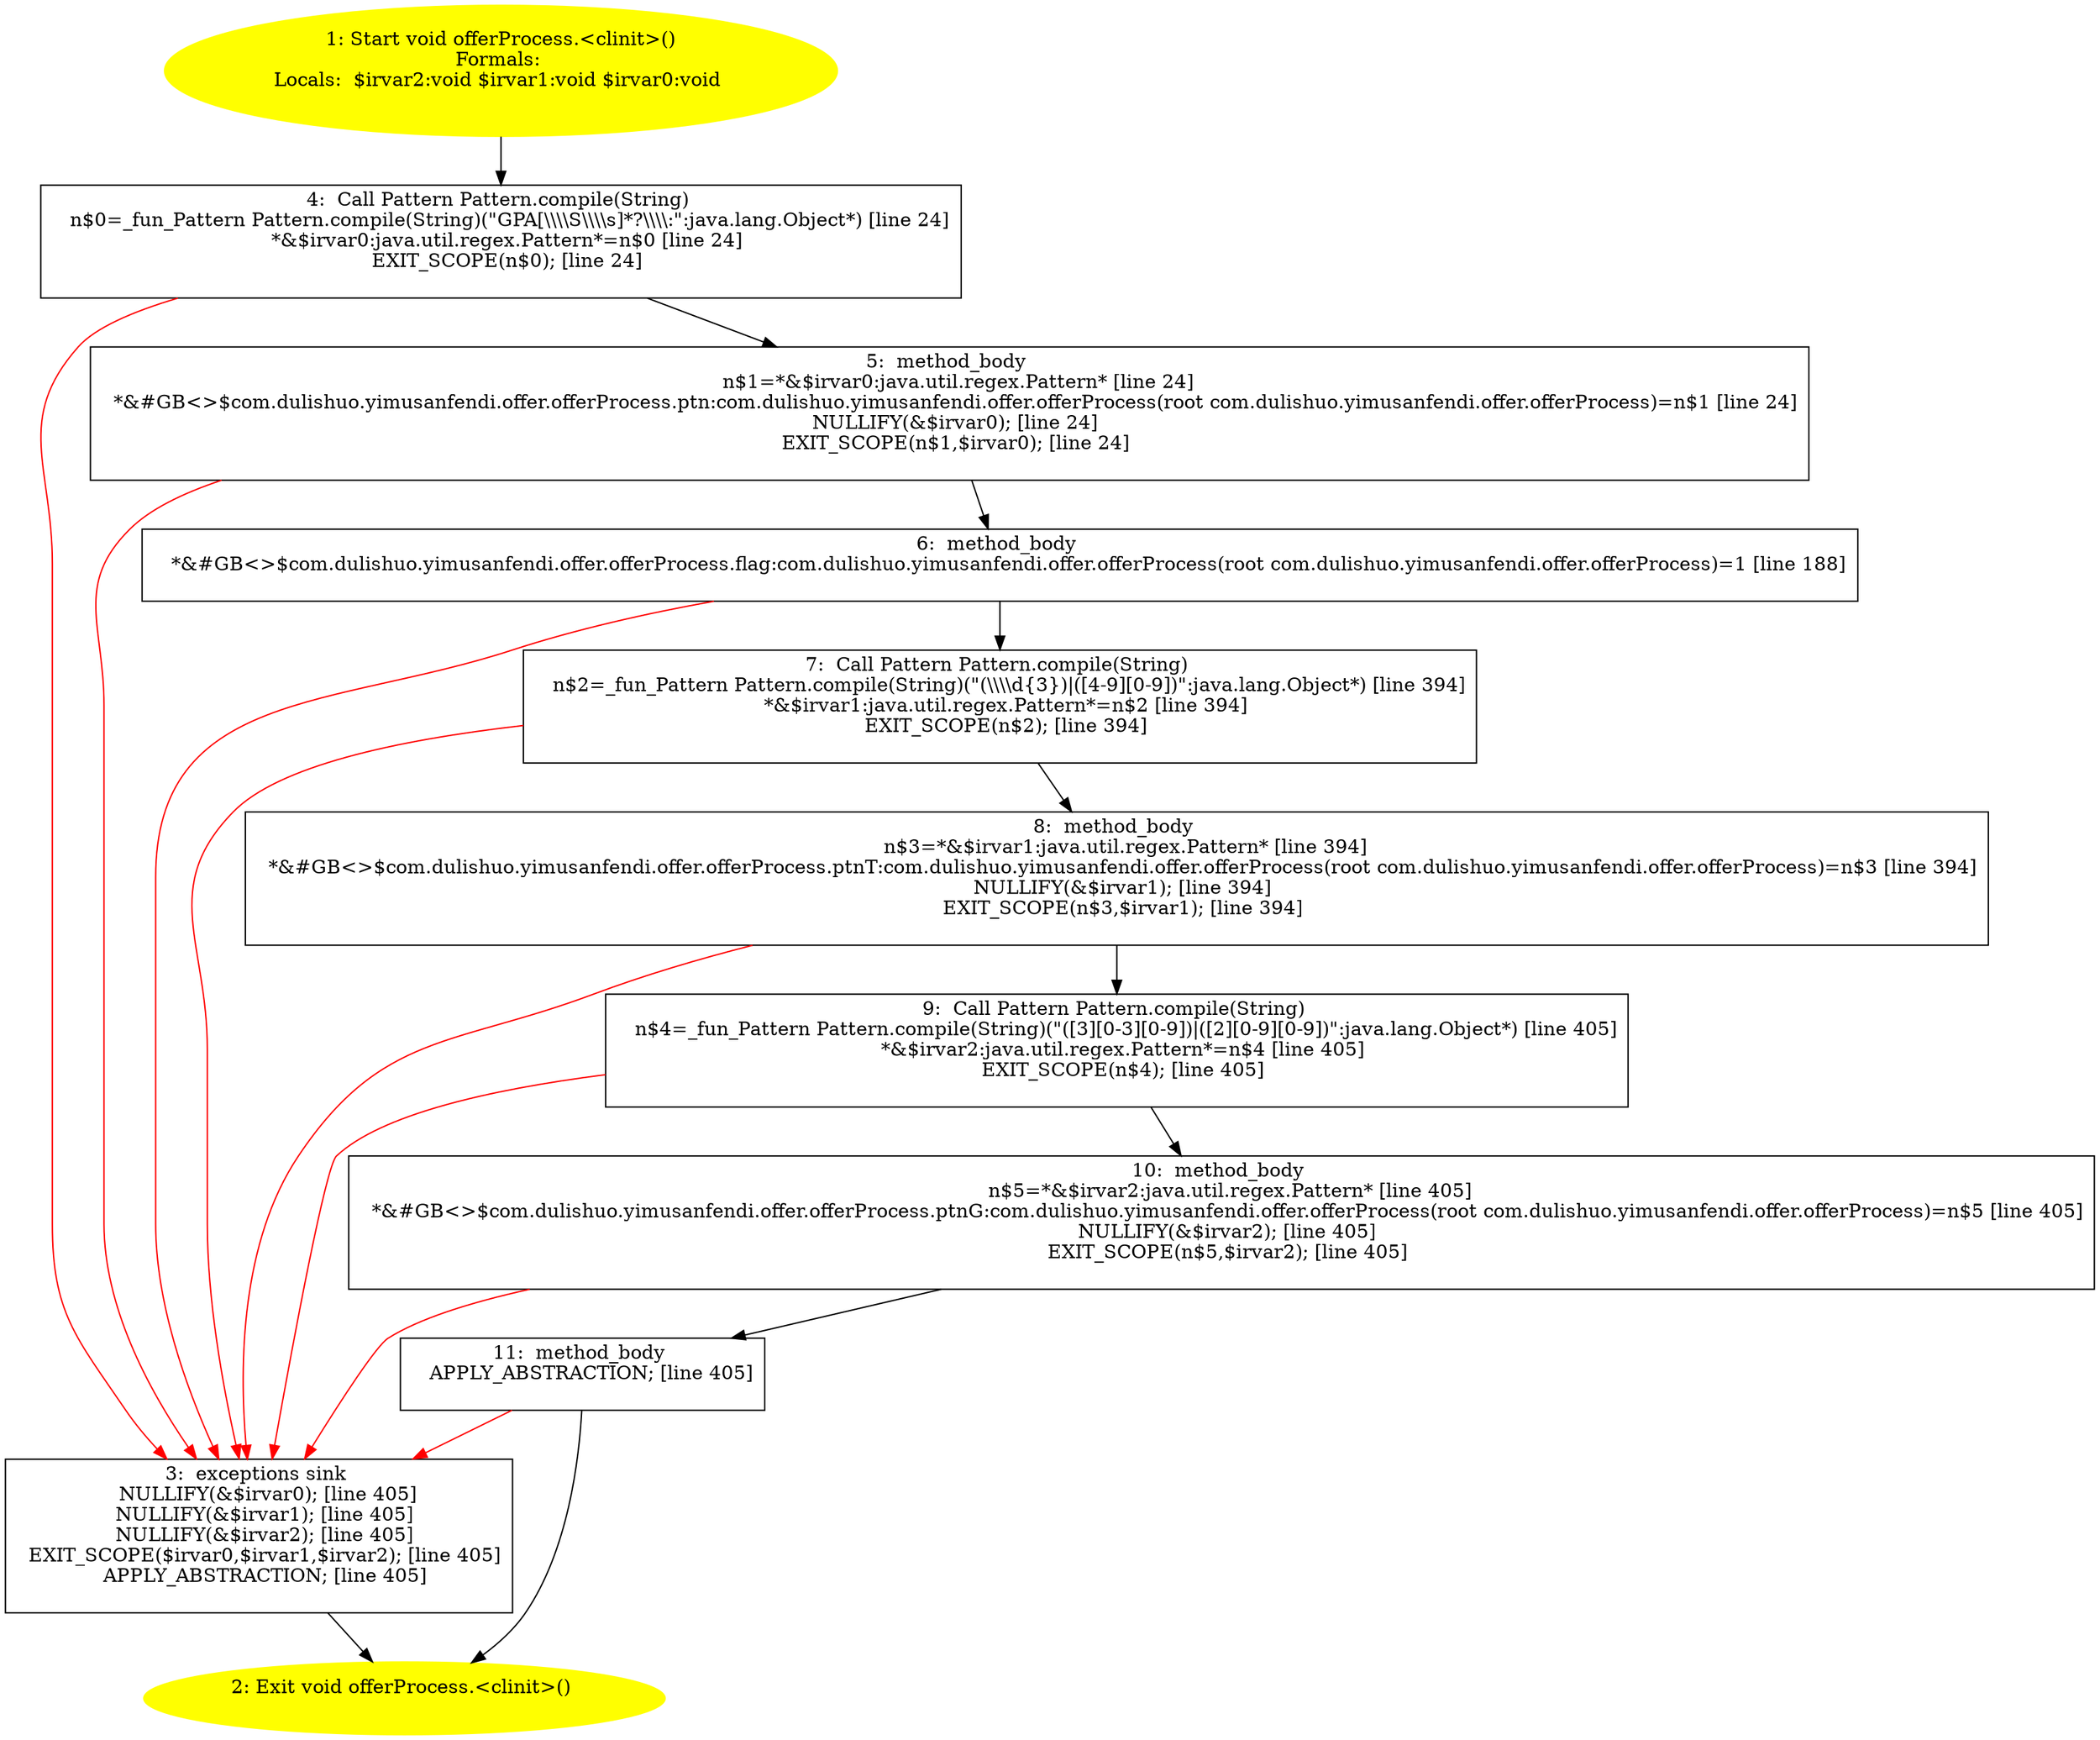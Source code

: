 /* @generated */
digraph cfg {
"com.dulishuo.yimusanfendi.offer.offerProcess.<clinit>():void.c4bd20cc919c123a780730fe32f4e250_1" [label="1: Start void offerProcess.<clinit>()\nFormals: \nLocals:  $irvar2:void $irvar1:void $irvar0:void \n  " color=yellow style=filled]
	

	 "com.dulishuo.yimusanfendi.offer.offerProcess.<clinit>():void.c4bd20cc919c123a780730fe32f4e250_1" -> "com.dulishuo.yimusanfendi.offer.offerProcess.<clinit>():void.c4bd20cc919c123a780730fe32f4e250_4" ;
"com.dulishuo.yimusanfendi.offer.offerProcess.<clinit>():void.c4bd20cc919c123a780730fe32f4e250_2" [label="2: Exit void offerProcess.<clinit>() \n  " color=yellow style=filled]
	

"com.dulishuo.yimusanfendi.offer.offerProcess.<clinit>():void.c4bd20cc919c123a780730fe32f4e250_3" [label="3:  exceptions sink \n   NULLIFY(&$irvar0); [line 405]\n  NULLIFY(&$irvar1); [line 405]\n  NULLIFY(&$irvar2); [line 405]\n  EXIT_SCOPE($irvar0,$irvar1,$irvar2); [line 405]\n  APPLY_ABSTRACTION; [line 405]\n " shape="box"]
	

	 "com.dulishuo.yimusanfendi.offer.offerProcess.<clinit>():void.c4bd20cc919c123a780730fe32f4e250_3" -> "com.dulishuo.yimusanfendi.offer.offerProcess.<clinit>():void.c4bd20cc919c123a780730fe32f4e250_2" ;
"com.dulishuo.yimusanfendi.offer.offerProcess.<clinit>():void.c4bd20cc919c123a780730fe32f4e250_4" [label="4:  Call Pattern Pattern.compile(String) \n   n$0=_fun_Pattern Pattern.compile(String)(\"GPA[\\\\\\\\S\\\\\\\\s]*?\\\\\\\\:\":java.lang.Object*) [line 24]\n  *&$irvar0:java.util.regex.Pattern*=n$0 [line 24]\n  EXIT_SCOPE(n$0); [line 24]\n " shape="box"]
	

	 "com.dulishuo.yimusanfendi.offer.offerProcess.<clinit>():void.c4bd20cc919c123a780730fe32f4e250_4" -> "com.dulishuo.yimusanfendi.offer.offerProcess.<clinit>():void.c4bd20cc919c123a780730fe32f4e250_5" ;
	 "com.dulishuo.yimusanfendi.offer.offerProcess.<clinit>():void.c4bd20cc919c123a780730fe32f4e250_4" -> "com.dulishuo.yimusanfendi.offer.offerProcess.<clinit>():void.c4bd20cc919c123a780730fe32f4e250_3" [color="red" ];
"com.dulishuo.yimusanfendi.offer.offerProcess.<clinit>():void.c4bd20cc919c123a780730fe32f4e250_5" [label="5:  method_body \n   n$1=*&$irvar0:java.util.regex.Pattern* [line 24]\n  *&#GB<>$com.dulishuo.yimusanfendi.offer.offerProcess.ptn:com.dulishuo.yimusanfendi.offer.offerProcess(root com.dulishuo.yimusanfendi.offer.offerProcess)=n$1 [line 24]\n  NULLIFY(&$irvar0); [line 24]\n  EXIT_SCOPE(n$1,$irvar0); [line 24]\n " shape="box"]
	

	 "com.dulishuo.yimusanfendi.offer.offerProcess.<clinit>():void.c4bd20cc919c123a780730fe32f4e250_5" -> "com.dulishuo.yimusanfendi.offer.offerProcess.<clinit>():void.c4bd20cc919c123a780730fe32f4e250_6" ;
	 "com.dulishuo.yimusanfendi.offer.offerProcess.<clinit>():void.c4bd20cc919c123a780730fe32f4e250_5" -> "com.dulishuo.yimusanfendi.offer.offerProcess.<clinit>():void.c4bd20cc919c123a780730fe32f4e250_3" [color="red" ];
"com.dulishuo.yimusanfendi.offer.offerProcess.<clinit>():void.c4bd20cc919c123a780730fe32f4e250_6" [label="6:  method_body \n   *&#GB<>$com.dulishuo.yimusanfendi.offer.offerProcess.flag:com.dulishuo.yimusanfendi.offer.offerProcess(root com.dulishuo.yimusanfendi.offer.offerProcess)=1 [line 188]\n " shape="box"]
	

	 "com.dulishuo.yimusanfendi.offer.offerProcess.<clinit>():void.c4bd20cc919c123a780730fe32f4e250_6" -> "com.dulishuo.yimusanfendi.offer.offerProcess.<clinit>():void.c4bd20cc919c123a780730fe32f4e250_7" ;
	 "com.dulishuo.yimusanfendi.offer.offerProcess.<clinit>():void.c4bd20cc919c123a780730fe32f4e250_6" -> "com.dulishuo.yimusanfendi.offer.offerProcess.<clinit>():void.c4bd20cc919c123a780730fe32f4e250_3" [color="red" ];
"com.dulishuo.yimusanfendi.offer.offerProcess.<clinit>():void.c4bd20cc919c123a780730fe32f4e250_7" [label="7:  Call Pattern Pattern.compile(String) \n   n$2=_fun_Pattern Pattern.compile(String)(\"(\\\\\\\\d{3})|([4-9][0-9])\":java.lang.Object*) [line 394]\n  *&$irvar1:java.util.regex.Pattern*=n$2 [line 394]\n  EXIT_SCOPE(n$2); [line 394]\n " shape="box"]
	

	 "com.dulishuo.yimusanfendi.offer.offerProcess.<clinit>():void.c4bd20cc919c123a780730fe32f4e250_7" -> "com.dulishuo.yimusanfendi.offer.offerProcess.<clinit>():void.c4bd20cc919c123a780730fe32f4e250_8" ;
	 "com.dulishuo.yimusanfendi.offer.offerProcess.<clinit>():void.c4bd20cc919c123a780730fe32f4e250_7" -> "com.dulishuo.yimusanfendi.offer.offerProcess.<clinit>():void.c4bd20cc919c123a780730fe32f4e250_3" [color="red" ];
"com.dulishuo.yimusanfendi.offer.offerProcess.<clinit>():void.c4bd20cc919c123a780730fe32f4e250_8" [label="8:  method_body \n   n$3=*&$irvar1:java.util.regex.Pattern* [line 394]\n  *&#GB<>$com.dulishuo.yimusanfendi.offer.offerProcess.ptnT:com.dulishuo.yimusanfendi.offer.offerProcess(root com.dulishuo.yimusanfendi.offer.offerProcess)=n$3 [line 394]\n  NULLIFY(&$irvar1); [line 394]\n  EXIT_SCOPE(n$3,$irvar1); [line 394]\n " shape="box"]
	

	 "com.dulishuo.yimusanfendi.offer.offerProcess.<clinit>():void.c4bd20cc919c123a780730fe32f4e250_8" -> "com.dulishuo.yimusanfendi.offer.offerProcess.<clinit>():void.c4bd20cc919c123a780730fe32f4e250_9" ;
	 "com.dulishuo.yimusanfendi.offer.offerProcess.<clinit>():void.c4bd20cc919c123a780730fe32f4e250_8" -> "com.dulishuo.yimusanfendi.offer.offerProcess.<clinit>():void.c4bd20cc919c123a780730fe32f4e250_3" [color="red" ];
"com.dulishuo.yimusanfendi.offer.offerProcess.<clinit>():void.c4bd20cc919c123a780730fe32f4e250_9" [label="9:  Call Pattern Pattern.compile(String) \n   n$4=_fun_Pattern Pattern.compile(String)(\"([3][0-3][0-9])|([2][0-9][0-9])\":java.lang.Object*) [line 405]\n  *&$irvar2:java.util.regex.Pattern*=n$4 [line 405]\n  EXIT_SCOPE(n$4); [line 405]\n " shape="box"]
	

	 "com.dulishuo.yimusanfendi.offer.offerProcess.<clinit>():void.c4bd20cc919c123a780730fe32f4e250_9" -> "com.dulishuo.yimusanfendi.offer.offerProcess.<clinit>():void.c4bd20cc919c123a780730fe32f4e250_10" ;
	 "com.dulishuo.yimusanfendi.offer.offerProcess.<clinit>():void.c4bd20cc919c123a780730fe32f4e250_9" -> "com.dulishuo.yimusanfendi.offer.offerProcess.<clinit>():void.c4bd20cc919c123a780730fe32f4e250_3" [color="red" ];
"com.dulishuo.yimusanfendi.offer.offerProcess.<clinit>():void.c4bd20cc919c123a780730fe32f4e250_10" [label="10:  method_body \n   n$5=*&$irvar2:java.util.regex.Pattern* [line 405]\n  *&#GB<>$com.dulishuo.yimusanfendi.offer.offerProcess.ptnG:com.dulishuo.yimusanfendi.offer.offerProcess(root com.dulishuo.yimusanfendi.offer.offerProcess)=n$5 [line 405]\n  NULLIFY(&$irvar2); [line 405]\n  EXIT_SCOPE(n$5,$irvar2); [line 405]\n " shape="box"]
	

	 "com.dulishuo.yimusanfendi.offer.offerProcess.<clinit>():void.c4bd20cc919c123a780730fe32f4e250_10" -> "com.dulishuo.yimusanfendi.offer.offerProcess.<clinit>():void.c4bd20cc919c123a780730fe32f4e250_11" ;
	 "com.dulishuo.yimusanfendi.offer.offerProcess.<clinit>():void.c4bd20cc919c123a780730fe32f4e250_10" -> "com.dulishuo.yimusanfendi.offer.offerProcess.<clinit>():void.c4bd20cc919c123a780730fe32f4e250_3" [color="red" ];
"com.dulishuo.yimusanfendi.offer.offerProcess.<clinit>():void.c4bd20cc919c123a780730fe32f4e250_11" [label="11:  method_body \n   APPLY_ABSTRACTION; [line 405]\n " shape="box"]
	

	 "com.dulishuo.yimusanfendi.offer.offerProcess.<clinit>():void.c4bd20cc919c123a780730fe32f4e250_11" -> "com.dulishuo.yimusanfendi.offer.offerProcess.<clinit>():void.c4bd20cc919c123a780730fe32f4e250_2" ;
	 "com.dulishuo.yimusanfendi.offer.offerProcess.<clinit>():void.c4bd20cc919c123a780730fe32f4e250_11" -> "com.dulishuo.yimusanfendi.offer.offerProcess.<clinit>():void.c4bd20cc919c123a780730fe32f4e250_3" [color="red" ];
}
